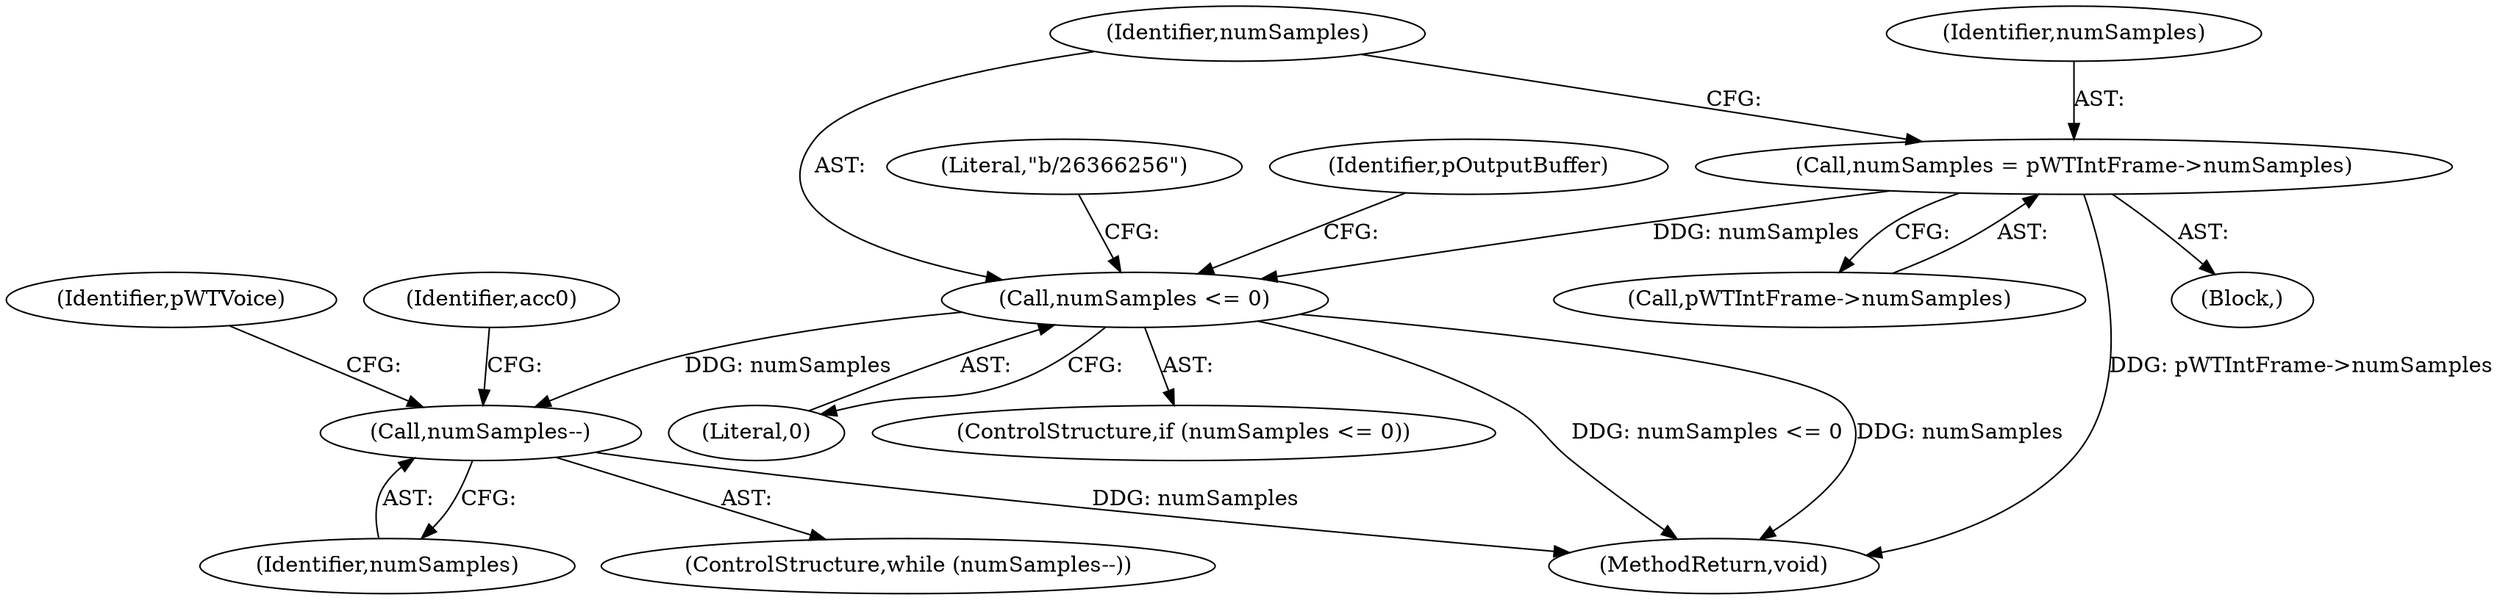 digraph "0_Android_3ac044334c3ff6a61cb4238ff3ddaf17c7efcf49@pointer" {
"1000131" [label="(Call,numSamples = pWTIntFrame->numSamples)"];
"1000137" [label="(Call,numSamples <= 0)"];
"1000192" [label="(Call,numSamples--)"];
"1000294" [label="(MethodReturn,void)"];
"1000193" [label="(Identifier,numSamples)"];
"1000142" [label="(Literal,\"b/26366256\")"];
"1000282" [label="(Identifier,pWTVoice)"];
"1000138" [label="(Identifier,numSamples)"];
"1000191" [label="(ControlStructure,while (numSamples--))"];
"1000139" [label="(Literal,0)"];
"1000131" [label="(Call,numSamples = pWTIntFrame->numSamples)"];
"1000132" [label="(Identifier,numSamples)"];
"1000121" [label="(Block,)"];
"1000137" [label="(Call,numSamples <= 0)"];
"1000136" [label="(ControlStructure,if (numSamples <= 0))"];
"1000133" [label="(Call,pWTIntFrame->numSamples)"];
"1000145" [label="(Identifier,pOutputBuffer)"];
"1000192" [label="(Call,numSamples--)"];
"1000196" [label="(Identifier,acc0)"];
"1000131" -> "1000121"  [label="AST: "];
"1000131" -> "1000133"  [label="CFG: "];
"1000132" -> "1000131"  [label="AST: "];
"1000133" -> "1000131"  [label="AST: "];
"1000138" -> "1000131"  [label="CFG: "];
"1000131" -> "1000294"  [label="DDG: pWTIntFrame->numSamples"];
"1000131" -> "1000137"  [label="DDG: numSamples"];
"1000137" -> "1000136"  [label="AST: "];
"1000137" -> "1000139"  [label="CFG: "];
"1000138" -> "1000137"  [label="AST: "];
"1000139" -> "1000137"  [label="AST: "];
"1000142" -> "1000137"  [label="CFG: "];
"1000145" -> "1000137"  [label="CFG: "];
"1000137" -> "1000294"  [label="DDG: numSamples <= 0"];
"1000137" -> "1000294"  [label="DDG: numSamples"];
"1000137" -> "1000192"  [label="DDG: numSamples"];
"1000192" -> "1000191"  [label="AST: "];
"1000192" -> "1000193"  [label="CFG: "];
"1000193" -> "1000192"  [label="AST: "];
"1000196" -> "1000192"  [label="CFG: "];
"1000282" -> "1000192"  [label="CFG: "];
"1000192" -> "1000294"  [label="DDG: numSamples"];
}
